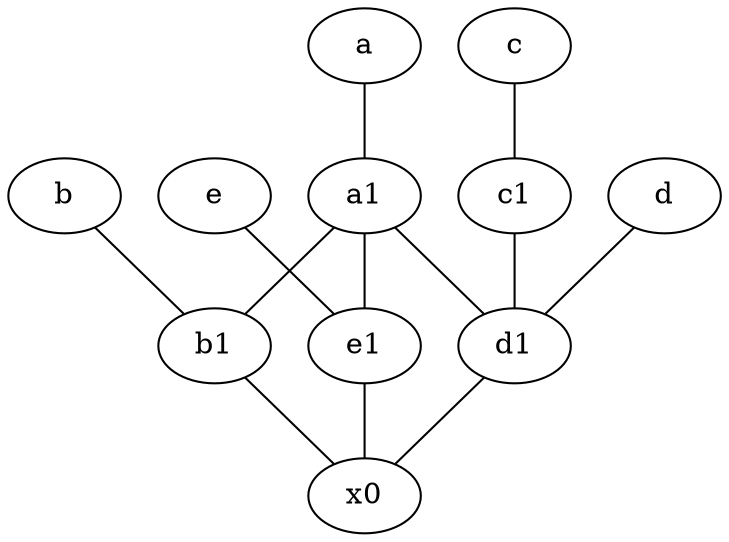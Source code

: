 graph {
	node [labelfontsize=50]
	b1 [labelfontsize=50 pos="9,4!"]
	d [labelfontsize=50 pos="2,5!"]
	c1 [labelfontsize=50 pos="4.5,3!"]
	e1 [labelfontsize=50 pos="7,7!"]
	a [labelfontsize=50 pos="8,2!"]
	x0 [labelfontsize=50]
	d1 [labelfontsize=50 pos="3,5!"]
	b [labelfontsize=50 pos="10,4!"]
	e [labelfontsize=50 pos="7,9!"]
	a1 [labelfontsize=50 pos="8,3!"]
	c [labelfontsize=50 pos="4.5,2!"]
	b -- b1
	a1 -- b1
	a -- a1
	c -- c1
	d -- d1
	b1 -- x0
	e1 -- x0
	e -- e1
	d1 -- x0
	c1 -- d1
	a1 -- d1
	a1 -- e1
}
